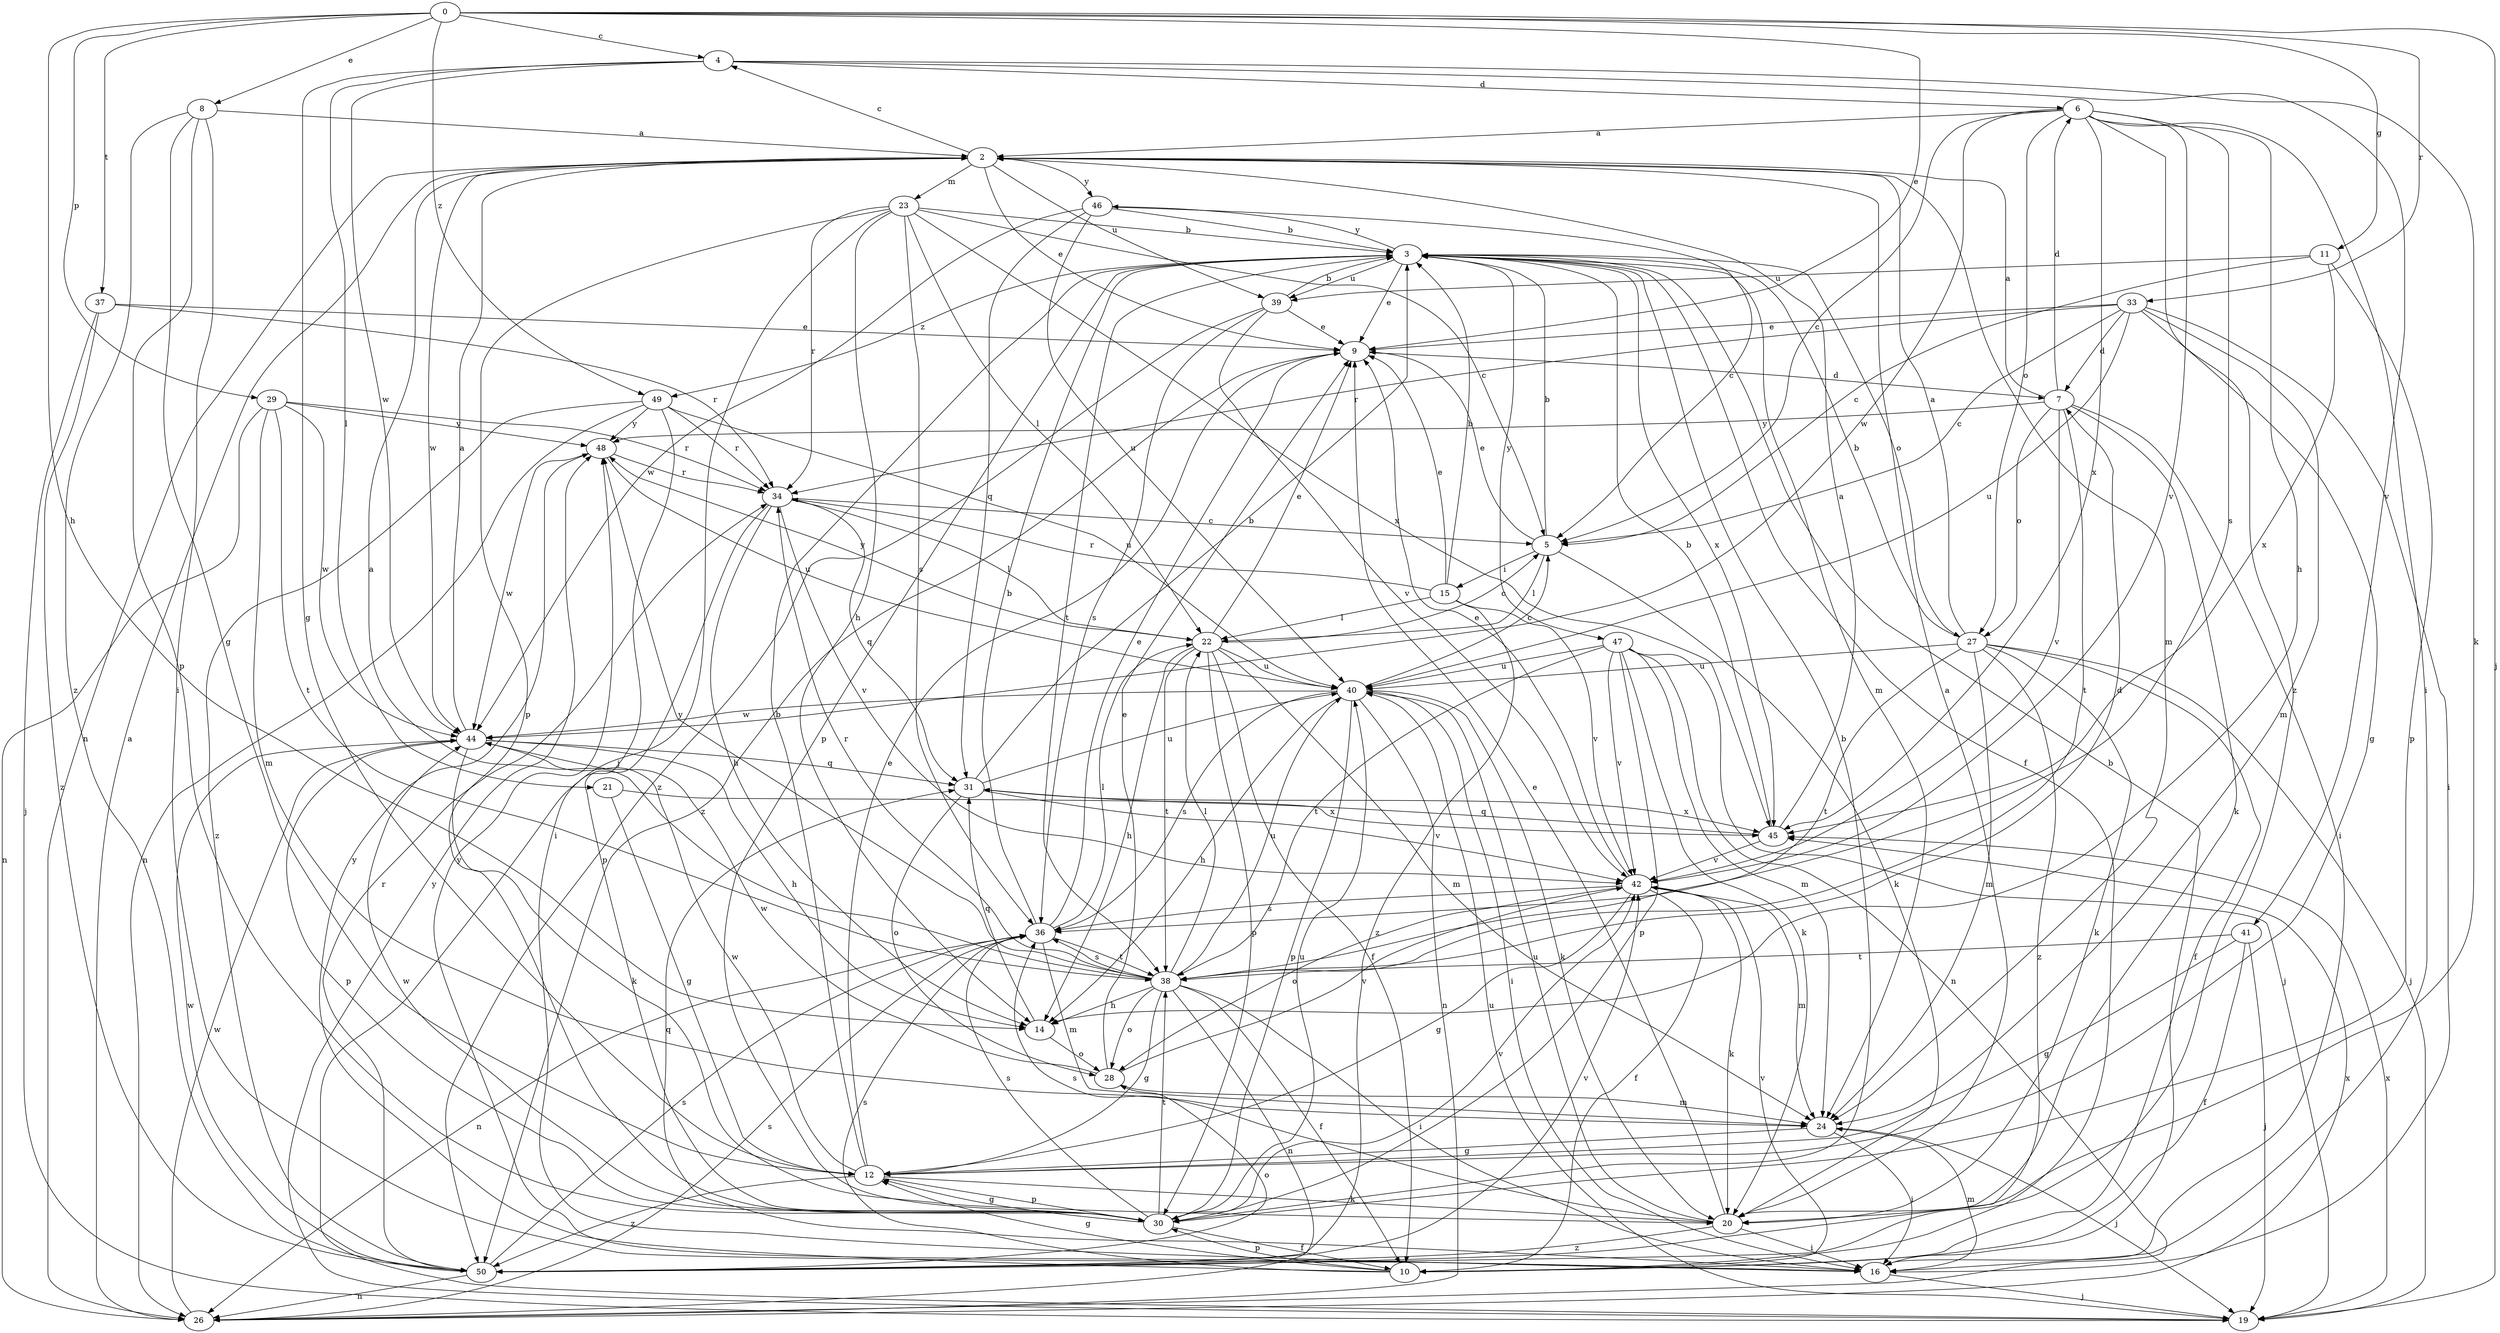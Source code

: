 strict digraph  {
0;
2;
3;
4;
5;
6;
7;
8;
9;
10;
11;
12;
14;
15;
16;
19;
20;
21;
22;
23;
24;
26;
27;
28;
29;
30;
31;
33;
34;
36;
37;
38;
39;
40;
41;
42;
44;
45;
46;
47;
48;
49;
50;
0 -> 4  [label=c];
0 -> 8  [label=e];
0 -> 9  [label=e];
0 -> 11  [label=g];
0 -> 14  [label=h];
0 -> 19  [label=j];
0 -> 29  [label=p];
0 -> 33  [label=r];
0 -> 37  [label=t];
0 -> 49  [label=z];
2 -> 4  [label=c];
2 -> 9  [label=e];
2 -> 23  [label=m];
2 -> 24  [label=m];
2 -> 26  [label=n];
2 -> 39  [label=u];
2 -> 44  [label=w];
2 -> 46  [label=y];
3 -> 9  [label=e];
3 -> 10  [label=f];
3 -> 24  [label=m];
3 -> 27  [label=o];
3 -> 30  [label=p];
3 -> 38  [label=t];
3 -> 39  [label=u];
3 -> 45  [label=x];
3 -> 46  [label=y];
3 -> 47  [label=y];
3 -> 49  [label=z];
4 -> 6  [label=d];
4 -> 12  [label=g];
4 -> 20  [label=k];
4 -> 21  [label=l];
4 -> 41  [label=v];
4 -> 44  [label=w];
5 -> 3  [label=b];
5 -> 9  [label=e];
5 -> 15  [label=i];
5 -> 20  [label=k];
5 -> 22  [label=l];
6 -> 2  [label=a];
6 -> 5  [label=c];
6 -> 14  [label=h];
6 -> 16  [label=i];
6 -> 27  [label=o];
6 -> 36  [label=s];
6 -> 42  [label=v];
6 -> 44  [label=w];
6 -> 45  [label=x];
6 -> 50  [label=z];
7 -> 2  [label=a];
7 -> 6  [label=d];
7 -> 16  [label=i];
7 -> 20  [label=k];
7 -> 27  [label=o];
7 -> 38  [label=t];
7 -> 42  [label=v];
7 -> 48  [label=y];
8 -> 2  [label=a];
8 -> 12  [label=g];
8 -> 16  [label=i];
8 -> 30  [label=p];
8 -> 50  [label=z];
9 -> 7  [label=d];
9 -> 50  [label=z];
10 -> 12  [label=g];
10 -> 30  [label=p];
10 -> 36  [label=s];
10 -> 42  [label=v];
10 -> 48  [label=y];
11 -> 5  [label=c];
11 -> 30  [label=p];
11 -> 39  [label=u];
11 -> 45  [label=x];
12 -> 3  [label=b];
12 -> 9  [label=e];
12 -> 20  [label=k];
12 -> 30  [label=p];
12 -> 44  [label=w];
12 -> 50  [label=z];
14 -> 28  [label=o];
14 -> 31  [label=q];
15 -> 3  [label=b];
15 -> 9  [label=e];
15 -> 22  [label=l];
15 -> 34  [label=r];
15 -> 42  [label=v];
15 -> 50  [label=z];
16 -> 3  [label=b];
16 -> 19  [label=j];
16 -> 24  [label=m];
16 -> 31  [label=q];
16 -> 48  [label=y];
19 -> 40  [label=u];
19 -> 45  [label=x];
19 -> 48  [label=y];
20 -> 2  [label=a];
20 -> 9  [label=e];
20 -> 16  [label=i];
20 -> 36  [label=s];
20 -> 40  [label=u];
20 -> 50  [label=z];
21 -> 12  [label=g];
21 -> 45  [label=x];
22 -> 5  [label=c];
22 -> 9  [label=e];
22 -> 10  [label=f];
22 -> 14  [label=h];
22 -> 24  [label=m];
22 -> 30  [label=p];
22 -> 38  [label=t];
22 -> 40  [label=u];
22 -> 48  [label=y];
23 -> 3  [label=b];
23 -> 5  [label=c];
23 -> 14  [label=h];
23 -> 19  [label=j];
23 -> 22  [label=l];
23 -> 30  [label=p];
23 -> 34  [label=r];
23 -> 36  [label=s];
23 -> 45  [label=x];
24 -> 12  [label=g];
24 -> 16  [label=i];
24 -> 19  [label=j];
26 -> 2  [label=a];
26 -> 36  [label=s];
26 -> 44  [label=w];
26 -> 45  [label=x];
27 -> 2  [label=a];
27 -> 3  [label=b];
27 -> 10  [label=f];
27 -> 19  [label=j];
27 -> 20  [label=k];
27 -> 24  [label=m];
27 -> 38  [label=t];
27 -> 40  [label=u];
27 -> 50  [label=z];
28 -> 9  [label=e];
28 -> 24  [label=m];
28 -> 42  [label=v];
28 -> 44  [label=w];
29 -> 24  [label=m];
29 -> 26  [label=n];
29 -> 34  [label=r];
29 -> 38  [label=t];
29 -> 44  [label=w];
29 -> 48  [label=y];
30 -> 3  [label=b];
30 -> 10  [label=f];
30 -> 12  [label=g];
30 -> 36  [label=s];
30 -> 38  [label=t];
30 -> 40  [label=u];
30 -> 42  [label=v];
30 -> 44  [label=w];
31 -> 3  [label=b];
31 -> 28  [label=o];
31 -> 40  [label=u];
31 -> 42  [label=v];
31 -> 45  [label=x];
33 -> 5  [label=c];
33 -> 7  [label=d];
33 -> 9  [label=e];
33 -> 12  [label=g];
33 -> 16  [label=i];
33 -> 24  [label=m];
33 -> 34  [label=r];
33 -> 40  [label=u];
34 -> 5  [label=c];
34 -> 14  [label=h];
34 -> 22  [label=l];
34 -> 30  [label=p];
34 -> 31  [label=q];
34 -> 42  [label=v];
36 -> 3  [label=b];
36 -> 9  [label=e];
36 -> 22  [label=l];
36 -> 24  [label=m];
36 -> 26  [label=n];
36 -> 38  [label=t];
37 -> 9  [label=e];
37 -> 19  [label=j];
37 -> 34  [label=r];
37 -> 50  [label=z];
38 -> 2  [label=a];
38 -> 7  [label=d];
38 -> 10  [label=f];
38 -> 12  [label=g];
38 -> 14  [label=h];
38 -> 16  [label=i];
38 -> 22  [label=l];
38 -> 26  [label=n];
38 -> 28  [label=o];
38 -> 34  [label=r];
38 -> 36  [label=s];
38 -> 40  [label=u];
38 -> 48  [label=y];
39 -> 3  [label=b];
39 -> 9  [label=e];
39 -> 36  [label=s];
39 -> 42  [label=v];
39 -> 50  [label=z];
40 -> 5  [label=c];
40 -> 14  [label=h];
40 -> 16  [label=i];
40 -> 20  [label=k];
40 -> 26  [label=n];
40 -> 30  [label=p];
40 -> 36  [label=s];
40 -> 44  [label=w];
41 -> 10  [label=f];
41 -> 12  [label=g];
41 -> 19  [label=j];
41 -> 38  [label=t];
42 -> 9  [label=e];
42 -> 10  [label=f];
42 -> 12  [label=g];
42 -> 20  [label=k];
42 -> 24  [label=m];
42 -> 28  [label=o];
42 -> 36  [label=s];
44 -> 2  [label=a];
44 -> 14  [label=h];
44 -> 20  [label=k];
44 -> 30  [label=p];
44 -> 31  [label=q];
45 -> 2  [label=a];
45 -> 3  [label=b];
45 -> 31  [label=q];
45 -> 42  [label=v];
46 -> 3  [label=b];
46 -> 5  [label=c];
46 -> 31  [label=q];
46 -> 40  [label=u];
46 -> 44  [label=w];
47 -> 19  [label=j];
47 -> 20  [label=k];
47 -> 24  [label=m];
47 -> 26  [label=n];
47 -> 30  [label=p];
47 -> 38  [label=t];
47 -> 40  [label=u];
47 -> 42  [label=v];
48 -> 34  [label=r];
48 -> 40  [label=u];
48 -> 44  [label=w];
49 -> 16  [label=i];
49 -> 26  [label=n];
49 -> 34  [label=r];
49 -> 40  [label=u];
49 -> 48  [label=y];
49 -> 50  [label=z];
50 -> 26  [label=n];
50 -> 28  [label=o];
50 -> 34  [label=r];
50 -> 36  [label=s];
50 -> 42  [label=v];
50 -> 44  [label=w];
}
